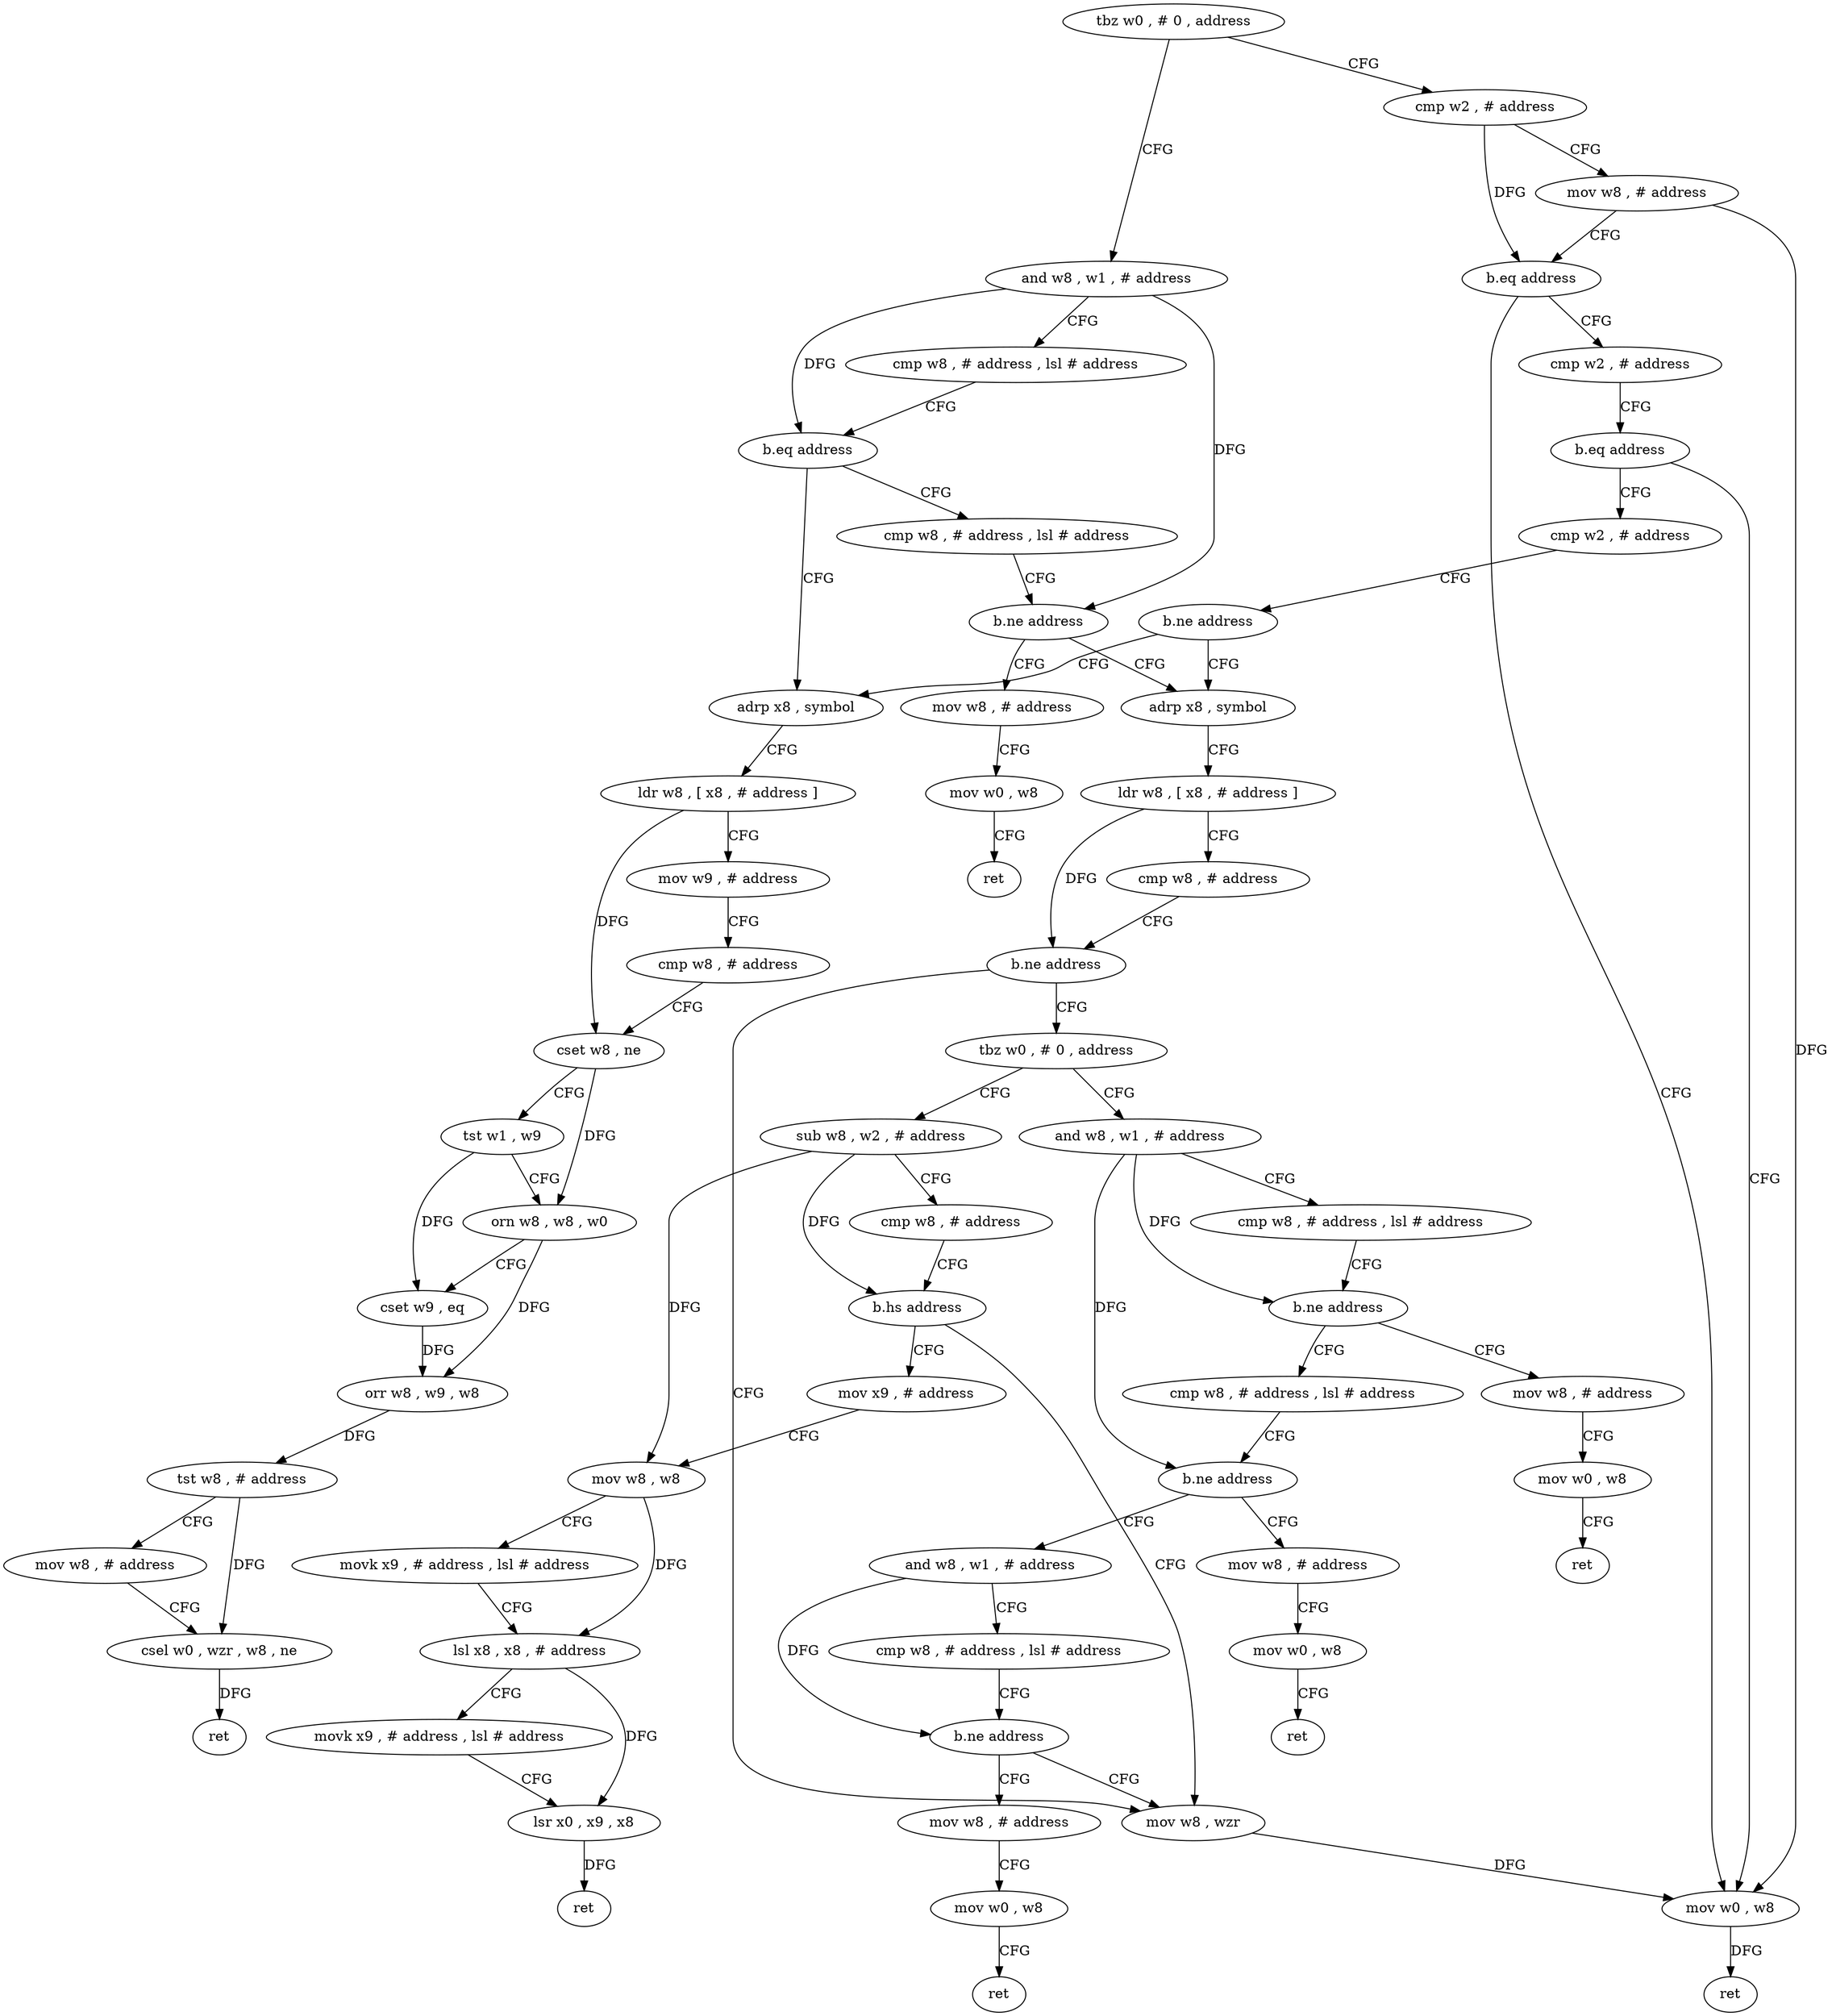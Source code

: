 digraph "func" {
"4231712" [label = "tbz w0 , # 0 , address" ]
"4231748" [label = "cmp w2 , # address" ]
"4231716" [label = "and w8 , w1 , # address" ]
"4231752" [label = "mov w8 , # address" ]
"4231756" [label = "b.eq address" ]
"4231848" [label = "mov w0 , w8" ]
"4231760" [label = "cmp w2 , # address" ]
"4231720" [label = "cmp w8 , # address , lsl # address" ]
"4231724" [label = "b.eq address" ]
"4231776" [label = "adrp x8 , symbol" ]
"4231728" [label = "cmp w8 , # address , lsl # address" ]
"4231852" [label = "ret" ]
"4231764" [label = "b.eq address" ]
"4231768" [label = "cmp w2 , # address" ]
"4231780" [label = "ldr w8 , [ x8 , # address ]" ]
"4231784" [label = "mov w9 , # address" ]
"4231788" [label = "cmp w8 , # address" ]
"4231792" [label = "cset w8 , ne" ]
"4231796" [label = "tst w1 , w9" ]
"4231800" [label = "orn w8 , w8 , w0" ]
"4231804" [label = "cset w9 , eq" ]
"4231808" [label = "orr w8 , w9 , w8" ]
"4231812" [label = "tst w8 , # address" ]
"4231816" [label = "mov w8 , # address" ]
"4231820" [label = "csel w0 , wzr , w8 , ne" ]
"4231824" [label = "ret" ]
"4231732" [label = "b.ne address" ]
"4231828" [label = "adrp x8 , symbol" ]
"4231736" [label = "mov w8 , # address" ]
"4231772" [label = "b.ne address" ]
"4231832" [label = "ldr w8 , [ x8 , # address ]" ]
"4231836" [label = "cmp w8 , # address" ]
"4231840" [label = "b.ne address" ]
"4231856" [label = "tbz w0 , # 0 , address" ]
"4231844" [label = "mov w8 , wzr" ]
"4231740" [label = "mov w0 , w8" ]
"4231744" [label = "ret" ]
"4231884" [label = "sub w8 , w2 , # address" ]
"4231860" [label = "and w8 , w1 , # address" ]
"4231888" [label = "cmp w8 , # address" ]
"4231892" [label = "b.hs address" ]
"4231896" [label = "mov x9 , # address" ]
"4231864" [label = "cmp w8 , # address , lsl # address" ]
"4231868" [label = "b.ne address" ]
"4231924" [label = "cmp w8 , # address , lsl # address" ]
"4231872" [label = "mov w8 , # address" ]
"4231900" [label = "mov w8 , w8" ]
"4231904" [label = "movk x9 , # address , lsl # address" ]
"4231908" [label = "lsl x8 , x8 , # address" ]
"4231912" [label = "movk x9 , # address , lsl # address" ]
"4231916" [label = "lsr x0 , x9 , x8" ]
"4231920" [label = "ret" ]
"4231928" [label = "b.ne address" ]
"4231944" [label = "and w8 , w1 , # address" ]
"4231932" [label = "mov w8 , # address" ]
"4231876" [label = "mov w0 , w8" ]
"4231880" [label = "ret" ]
"4231948" [label = "cmp w8 , # address , lsl # address" ]
"4231952" [label = "b.ne address" ]
"4231956" [label = "mov w8 , # address" ]
"4231936" [label = "mov w0 , w8" ]
"4231940" [label = "ret" ]
"4231960" [label = "mov w0 , w8" ]
"4231964" [label = "ret" ]
"4231712" -> "4231748" [ label = "CFG" ]
"4231712" -> "4231716" [ label = "CFG" ]
"4231748" -> "4231752" [ label = "CFG" ]
"4231748" -> "4231756" [ label = "DFG" ]
"4231716" -> "4231720" [ label = "CFG" ]
"4231716" -> "4231724" [ label = "DFG" ]
"4231716" -> "4231732" [ label = "DFG" ]
"4231752" -> "4231756" [ label = "CFG" ]
"4231752" -> "4231848" [ label = "DFG" ]
"4231756" -> "4231848" [ label = "CFG" ]
"4231756" -> "4231760" [ label = "CFG" ]
"4231848" -> "4231852" [ label = "DFG" ]
"4231760" -> "4231764" [ label = "CFG" ]
"4231720" -> "4231724" [ label = "CFG" ]
"4231724" -> "4231776" [ label = "CFG" ]
"4231724" -> "4231728" [ label = "CFG" ]
"4231776" -> "4231780" [ label = "CFG" ]
"4231728" -> "4231732" [ label = "CFG" ]
"4231764" -> "4231848" [ label = "CFG" ]
"4231764" -> "4231768" [ label = "CFG" ]
"4231768" -> "4231772" [ label = "CFG" ]
"4231780" -> "4231784" [ label = "CFG" ]
"4231780" -> "4231792" [ label = "DFG" ]
"4231784" -> "4231788" [ label = "CFG" ]
"4231788" -> "4231792" [ label = "CFG" ]
"4231792" -> "4231796" [ label = "CFG" ]
"4231792" -> "4231800" [ label = "DFG" ]
"4231796" -> "4231800" [ label = "CFG" ]
"4231796" -> "4231804" [ label = "DFG" ]
"4231800" -> "4231804" [ label = "CFG" ]
"4231800" -> "4231808" [ label = "DFG" ]
"4231804" -> "4231808" [ label = "DFG" ]
"4231808" -> "4231812" [ label = "DFG" ]
"4231812" -> "4231816" [ label = "CFG" ]
"4231812" -> "4231820" [ label = "DFG" ]
"4231816" -> "4231820" [ label = "CFG" ]
"4231820" -> "4231824" [ label = "DFG" ]
"4231732" -> "4231828" [ label = "CFG" ]
"4231732" -> "4231736" [ label = "CFG" ]
"4231828" -> "4231832" [ label = "CFG" ]
"4231736" -> "4231740" [ label = "CFG" ]
"4231772" -> "4231828" [ label = "CFG" ]
"4231772" -> "4231776" [ label = "CFG" ]
"4231832" -> "4231836" [ label = "CFG" ]
"4231832" -> "4231840" [ label = "DFG" ]
"4231836" -> "4231840" [ label = "CFG" ]
"4231840" -> "4231856" [ label = "CFG" ]
"4231840" -> "4231844" [ label = "CFG" ]
"4231856" -> "4231884" [ label = "CFG" ]
"4231856" -> "4231860" [ label = "CFG" ]
"4231844" -> "4231848" [ label = "DFG" ]
"4231740" -> "4231744" [ label = "CFG" ]
"4231884" -> "4231888" [ label = "CFG" ]
"4231884" -> "4231892" [ label = "DFG" ]
"4231884" -> "4231900" [ label = "DFG" ]
"4231860" -> "4231864" [ label = "CFG" ]
"4231860" -> "4231868" [ label = "DFG" ]
"4231860" -> "4231928" [ label = "DFG" ]
"4231888" -> "4231892" [ label = "CFG" ]
"4231892" -> "4231844" [ label = "CFG" ]
"4231892" -> "4231896" [ label = "CFG" ]
"4231896" -> "4231900" [ label = "CFG" ]
"4231864" -> "4231868" [ label = "CFG" ]
"4231868" -> "4231924" [ label = "CFG" ]
"4231868" -> "4231872" [ label = "CFG" ]
"4231924" -> "4231928" [ label = "CFG" ]
"4231872" -> "4231876" [ label = "CFG" ]
"4231900" -> "4231904" [ label = "CFG" ]
"4231900" -> "4231908" [ label = "DFG" ]
"4231904" -> "4231908" [ label = "CFG" ]
"4231908" -> "4231912" [ label = "CFG" ]
"4231908" -> "4231916" [ label = "DFG" ]
"4231912" -> "4231916" [ label = "CFG" ]
"4231916" -> "4231920" [ label = "DFG" ]
"4231928" -> "4231944" [ label = "CFG" ]
"4231928" -> "4231932" [ label = "CFG" ]
"4231944" -> "4231948" [ label = "CFG" ]
"4231944" -> "4231952" [ label = "DFG" ]
"4231932" -> "4231936" [ label = "CFG" ]
"4231876" -> "4231880" [ label = "CFG" ]
"4231948" -> "4231952" [ label = "CFG" ]
"4231952" -> "4231844" [ label = "CFG" ]
"4231952" -> "4231956" [ label = "CFG" ]
"4231956" -> "4231960" [ label = "CFG" ]
"4231936" -> "4231940" [ label = "CFG" ]
"4231960" -> "4231964" [ label = "CFG" ]
}
